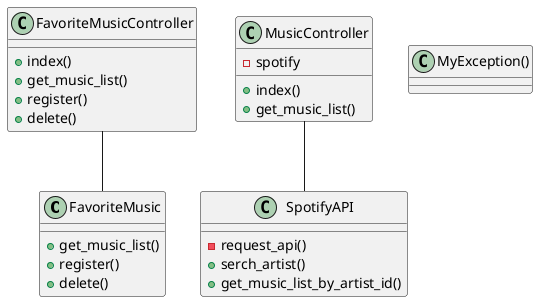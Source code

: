 @startuml musicexplorer_class_diagram

'favorite_musicsテーブルのモデルクラス
class FavoriteMusic{
    + get_music_list()
    + register()
    + delete()
}

'SportifyAPIと直接やりとりするクラス
class SpotifyAPI{
    - request_api()
    + serch_artist()
    + get_music_list_by_artist_id()
}

'楽曲取得時などにエントリーポイントから呼び出される
class MusicController{
    - spotify
    + index()
    + get_music_list()
}

'お気に入り曲の管理時にエントリーポイントから呼び出される
class FavoriteMusicController{
    + index()
    + get_music_list()
    + register()
    + delete()
}

'例外処理これでいいのか？
'いったん省略
class MyException(){

}

MusicController -- SpotifyAPI
FavoriteMusicController -- FavoriteMusic

@enduml